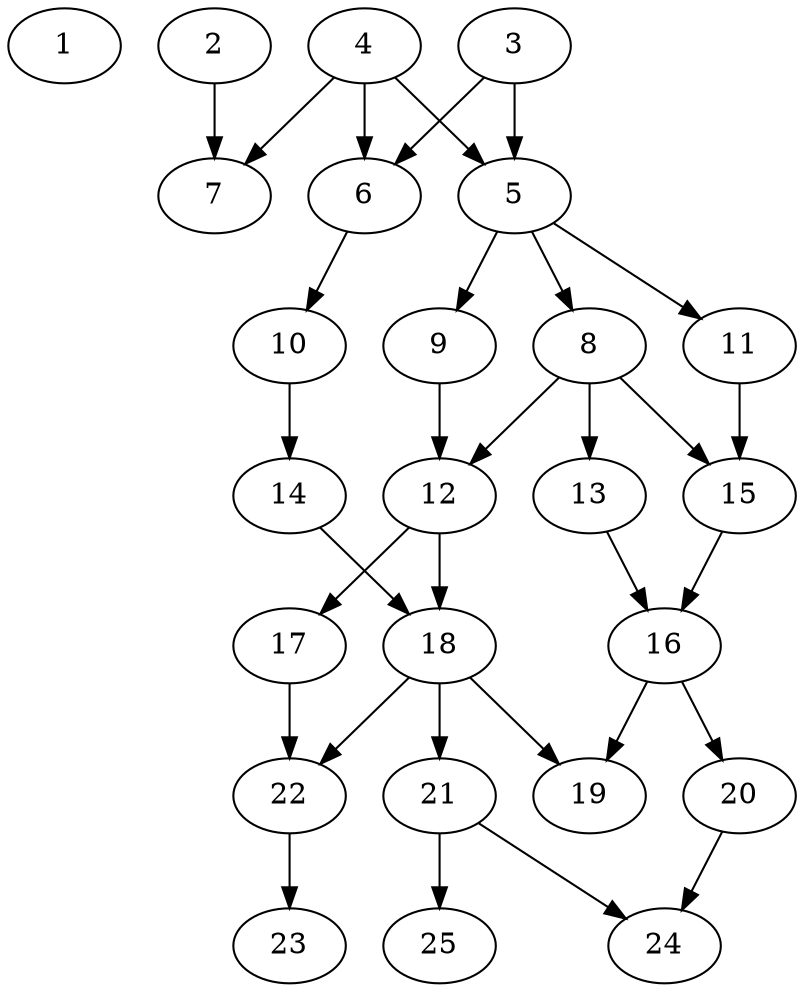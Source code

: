 // DAG automatically generated by daggen at Thu Oct  3 14:00:40 2019
// ./daggen --dot -n 25 --ccr 0.4 --fat 0.5 --regular 0.7 --density 0.5 --mindata 5242880 --maxdata 52428800 
digraph G {
  1 [size="85153280", alpha="0.00", expect_size="34061312"] 
  2 [size="28305920", alpha="0.11", expect_size="11322368"] 
  2 -> 7 [size ="11322368"]
  3 [size="83233280", alpha="0.19", expect_size="33293312"] 
  3 -> 5 [size ="33293312"]
  3 -> 6 [size ="33293312"]
  4 [size="65123840", alpha="0.16", expect_size="26049536"] 
  4 -> 5 [size ="26049536"]
  4 -> 6 [size ="26049536"]
  4 -> 7 [size ="26049536"]
  5 [size="26048000", alpha="0.01", expect_size="10419200"] 
  5 -> 8 [size ="10419200"]
  5 -> 9 [size ="10419200"]
  5 -> 11 [size ="10419200"]
  6 [size="75174400", alpha="0.13", expect_size="30069760"] 
  6 -> 10 [size ="30069760"]
  7 [size="114280960", alpha="0.19", expect_size="45712384"] 
  8 [size="22689280", alpha="0.15", expect_size="9075712"] 
  8 -> 12 [size ="9075712"]
  8 -> 13 [size ="9075712"]
  8 -> 15 [size ="9075712"]
  9 [size="97118720", alpha="0.13", expect_size="38847488"] 
  9 -> 12 [size ="38847488"]
  10 [size="45962240", alpha="0.04", expect_size="18384896"] 
  10 -> 14 [size ="18384896"]
  11 [size="72273920", alpha="0.16", expect_size="28909568"] 
  11 -> 15 [size ="28909568"]
  12 [size="74524160", alpha="0.13", expect_size="29809664"] 
  12 -> 17 [size ="29809664"]
  12 -> 18 [size ="29809664"]
  13 [size="20528640", alpha="0.13", expect_size="8211456"] 
  13 -> 16 [size ="8211456"]
  14 [size="130880000", alpha="0.08", expect_size="52352000"] 
  14 -> 18 [size ="52352000"]
  15 [size="107033600", alpha="0.10", expect_size="42813440"] 
  15 -> 16 [size ="42813440"]
  16 [size="110231040", alpha="0.10", expect_size="44092416"] 
  16 -> 19 [size ="44092416"]
  16 -> 20 [size ="44092416"]
  17 [size="66416640", alpha="0.07", expect_size="26566656"] 
  17 -> 22 [size ="26566656"]
  18 [size="62013440", alpha="0.17", expect_size="24805376"] 
  18 -> 19 [size ="24805376"]
  18 -> 21 [size ="24805376"]
  18 -> 22 [size ="24805376"]
  19 [size="34716160", alpha="0.09", expect_size="13886464"] 
  20 [size="108736000", alpha="0.05", expect_size="43494400"] 
  20 -> 24 [size ="43494400"]
  21 [size="15434240", alpha="0.13", expect_size="6173696"] 
  21 -> 24 [size ="6173696"]
  21 -> 25 [size ="6173696"]
  22 [size="107811840", alpha="0.04", expect_size="43124736"] 
  22 -> 23 [size ="43124736"]
  23 [size="67164160", alpha="0.07", expect_size="26865664"] 
  24 [size="24893440", alpha="0.19", expect_size="9957376"] 
  25 [size="75010560", alpha="0.13", expect_size="30004224"] 
}
